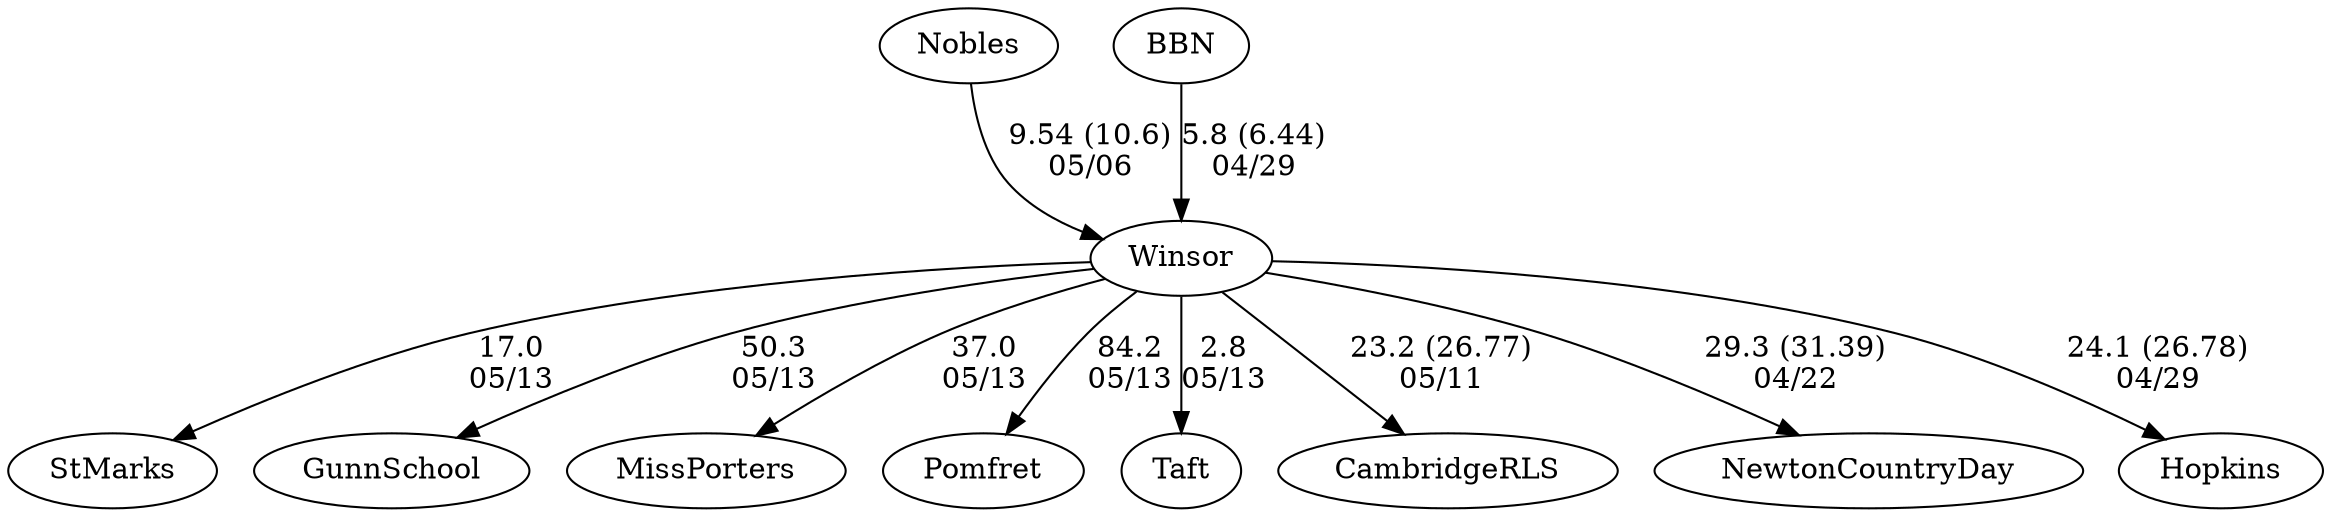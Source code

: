 digraph girls2foursWinsor {StMarks [URL="girls2foursWinsorStMarks.html"];Nobles [URL="girls2foursWinsorNobles.html"];GunnSchool [URL="girls2foursWinsorGunnSchool.html"];MissPorters [URL="girls2foursWinsorMissPorters.html"];Pomfret [URL="girls2foursWinsorPomfret.html"];BBN [URL="girls2foursWinsorBBN.html"];Taft [URL="girls2foursWinsorTaft.html"];Winsor [URL="girls2foursWinsorWinsor.html"];CambridgeRLS [URL="girls2foursWinsorCambridgeRLS.html"];NewtonCountryDay [URL="girls2foursWinsorNewtonCountryDay.html"];Hopkins [URL="girls2foursWinsorHopkins.html"];Winsor -> CambridgeRLS[label="23.2 (26.77)
05/11", weight="77", tooltip="NEIRA Girls Fours,Cambridge Rindge & Latin School vs. Winsor			
Distance: 1300m Conditions: Flat water, light and variable cross/ cross-tail wind. Short rainshower at the beginning of the Novice 8+ race. Comments: All floating starts. 3V4+, 4V4+, and N8+ all started over the start line by 1-2 lengths so times are not comparable across events. The Charles Riverboat cruised through the 3V race waking both crews, CRLS slightly more than Winsor, but the result was not affected thanks to some steely-nerved coxswains.
Thank you to Winsor for great racing amid a busy week of AP exams!
None", URL="http://www.row2k.com/results/resultspage.cfm?UID=C3AD5F84C851A4FEB8A1DD57712CF3C0&cat=1", random="random"]; 
BBN -> Winsor[label="5.8 (6.44)
04/29", weight="95", tooltip="NEIRA Girls Fours,Winsor, Hopkins, BB&N hosted			
Distance: 1350 M Conditions: Light crossing head wind at the start, stayed consistant for all races Comments: A good day of racing by all teams
The 5th boat race was in 8's with Winsor and BB&N
None", URL="http://www.row2k.com/results/resultspage.cfm?UID=3D42D5691D124763C3D808E65A5EEBFB&cat=1", random="random"]; 
Winsor -> Hopkins[label="24.1 (26.78)
04/29", weight="76", tooltip="NEIRA Girls Fours,Winsor, Hopkins, BB&N hosted			
Distance: 1350 M Conditions: Light crossing head wind at the start, stayed consistant for all races Comments: A good day of racing by all teams
The 5th boat race was in 8's with Winsor and BB&N
None", URL="http://www.row2k.com/results/resultspage.cfm?UID=3D42D5691D124763C3D808E65A5EEBFB&cat=1", random="random"]; 
Winsor -> Taft[label="2.8
05/13", weight="98", tooltip="NEIRA Boys & Girls Fours,du Pont Cup: Pomfret vs. BB&N, Gunn, St. Mark's, Taft, Miss Porter's, Winsor			
Distance: 1500M Conditions: No current. Very light tailwind to start; switched to a crossing headwind, which grew stronger during the middle of racing. Headwind was approximately 12MPH with variable and occasional gusts of ~17MPH. Winds diminished toward end of racing. Comments: 1st Varsity Boats win 2023 du Pont Cup. Congratulations St. Mark's Boys and Winsor Girls. Order of races: G6, B5/6, G5, B3, G4, B4, G3, B2, G2, B1, G1. Note: In the G3 race, Miss P's caught a boat-stopping crab after the 100M mark; the race continued.
None", URL="http://www.row2k.com/results/resultspage.cfm?UID=BE8584B4BAC0512B230EE3348E6AD50F&cat=5", random="random"]; 
Winsor -> StMarks[label="17.0
05/13", weight="83", tooltip="NEIRA Boys & Girls Fours,du Pont Cup: Pomfret vs. BB&N, Gunn, St. Mark's, Taft, Miss Porter's, Winsor			
Distance: 1500M Conditions: No current. Very light tailwind to start; switched to a crossing headwind, which grew stronger during the middle of racing. Headwind was approximately 12MPH with variable and occasional gusts of ~17MPH. Winds diminished toward end of racing. Comments: 1st Varsity Boats win 2023 du Pont Cup. Congratulations St. Mark's Boys and Winsor Girls. Order of races: G6, B5/6, G5, B3, G4, B4, G3, B2, G2, B1, G1. Note: In the G3 race, Miss P's caught a boat-stopping crab after the 100M mark; the race continued.
None", URL="http://www.row2k.com/results/resultspage.cfm?UID=BE8584B4BAC0512B230EE3348E6AD50F&cat=5", random="random"]; 
Winsor -> MissPorters[label="37.0
05/13", weight="63", tooltip="NEIRA Boys & Girls Fours,du Pont Cup: Pomfret vs. BB&N, Gunn, St. Mark's, Taft, Miss Porter's, Winsor			
Distance: 1500M Conditions: No current. Very light tailwind to start; switched to a crossing headwind, which grew stronger during the middle of racing. Headwind was approximately 12MPH with variable and occasional gusts of ~17MPH. Winds diminished toward end of racing. Comments: 1st Varsity Boats win 2023 du Pont Cup. Congratulations St. Mark's Boys and Winsor Girls. Order of races: G6, B5/6, G5, B3, G4, B4, G3, B2, G2, B1, G1. Note: In the G3 race, Miss P's caught a boat-stopping crab after the 100M mark; the race continued.
None", URL="http://www.row2k.com/results/resultspage.cfm?UID=BE8584B4BAC0512B230EE3348E6AD50F&cat=5", random="random"]; 
Winsor -> GunnSchool[label="50.3
05/13", weight="50", tooltip="NEIRA Boys & Girls Fours,du Pont Cup: Pomfret vs. BB&N, Gunn, St. Mark's, Taft, Miss Porter's, Winsor			
Distance: 1500M Conditions: No current. Very light tailwind to start; switched to a crossing headwind, which grew stronger during the middle of racing. Headwind was approximately 12MPH with variable and occasional gusts of ~17MPH. Winds diminished toward end of racing. Comments: 1st Varsity Boats win 2023 du Pont Cup. Congratulations St. Mark's Boys and Winsor Girls. Order of races: G6, B5/6, G5, B3, G4, B4, G3, B2, G2, B1, G1. Note: In the G3 race, Miss P's caught a boat-stopping crab after the 100M mark; the race continued.
None", URL="http://www.row2k.com/results/resultspage.cfm?UID=BE8584B4BAC0512B230EE3348E6AD50F&cat=5", random="random"]; 
Winsor -> Pomfret[label="84.2
05/13", weight="16", tooltip="NEIRA Boys & Girls Fours,du Pont Cup: Pomfret vs. BB&N, Gunn, St. Mark's, Taft, Miss Porter's, Winsor			
Distance: 1500M Conditions: No current. Very light tailwind to start; switched to a crossing headwind, which grew stronger during the middle of racing. Headwind was approximately 12MPH with variable and occasional gusts of ~17MPH. Winds diminished toward end of racing. Comments: 1st Varsity Boats win 2023 du Pont Cup. Congratulations St. Mark's Boys and Winsor Girls. Order of races: G6, B5/6, G5, B3, G4, B4, G3, B2, G2, B1, G1. Note: In the G3 race, Miss P's caught a boat-stopping crab after the 100M mark; the race continued.
None", URL="http://www.row2k.com/results/resultspage.cfm?UID=BE8584B4BAC0512B230EE3348E6AD50F&cat=5", random="random"]; 
Winsor -> NewtonCountryDay[label="29.3 (31.39)
04/22", weight="71", tooltip="NEIRA Girls Fours,NCDS vs Winsor			
Distance: 1400 m Conditions: Strong tail wind and light tail current; consistent throughout racing
None", URL="http://www.row2k.com/results/resultspage.cfm?UID=15A544E6C9D6D189154C5B828BCC16B8&cat=1", random="random"]; 
Nobles -> Winsor[label="9.54 (10.6)
05/06", weight="91", tooltip="NEIRA Girls Fours,Winsor Vs. Nobles			
Distance: 1350 Conditions: Strong current & crossing tailwind made for fast racing on the Charles. Final race was in eights.
None", URL="http://www.row2k.com/results/resultspage.cfm?UID=E2CE59D7E281822AAF789887DF39FE0C&cat=1", random="random"]}